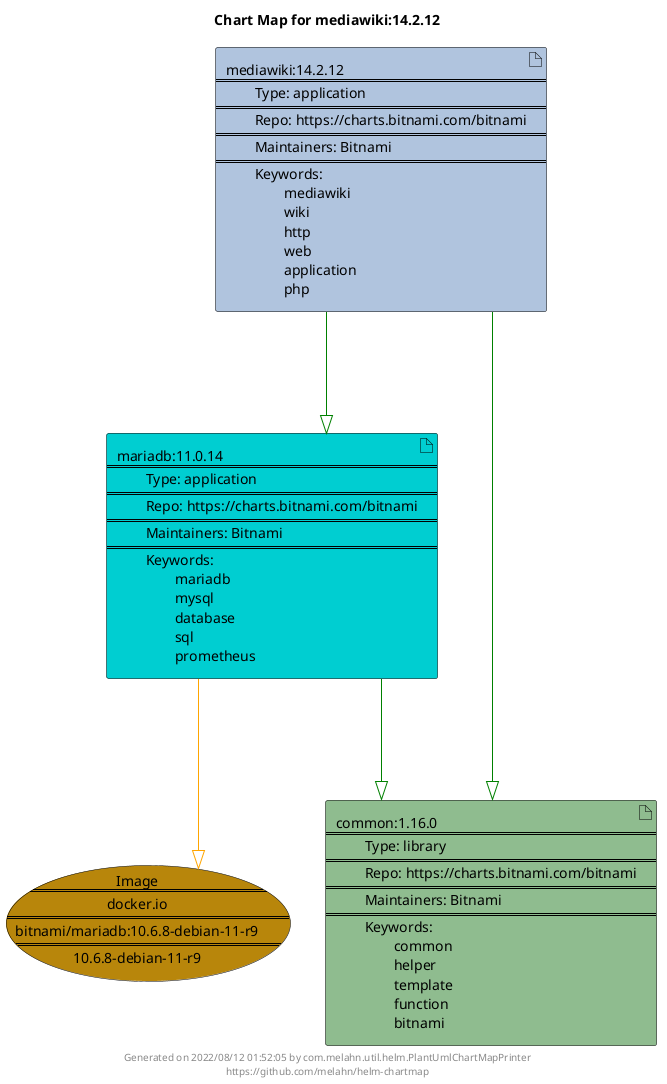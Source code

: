 @startuml
skinparam linetype ortho
skinparam backgroundColor white
skinparam usecaseBorderColor black
skinparam usecaseArrowColor LightSlateGray
skinparam artifactBorderColor black
skinparam artifactArrowColor LightSlateGray

title Chart Map for mediawiki:14.2.12

'There are 3 referenced Helm Charts
artifact "mariadb:11.0.14\n====\n\tType: application\n====\n\tRepo: https://charts.bitnami.com/bitnami\n====\n\tMaintainers: Bitnami\n====\n\tKeywords: \n\t\tmariadb\n\t\tmysql\n\t\tdatabase\n\t\tsql\n\t\tprometheus" as mariadb_11_0_14 #DarkTurquoise
artifact "mediawiki:14.2.12\n====\n\tType: application\n====\n\tRepo: https://charts.bitnami.com/bitnami\n====\n\tMaintainers: Bitnami\n====\n\tKeywords: \n\t\tmediawiki\n\t\twiki\n\t\thttp\n\t\tweb\n\t\tapplication\n\t\tphp" as mediawiki_14_2_12 #LightSteelBlue
artifact "common:1.16.0\n====\n\tType: library\n====\n\tRepo: https://charts.bitnami.com/bitnami\n====\n\tMaintainers: Bitnami\n====\n\tKeywords: \n\t\tcommon\n\t\thelper\n\t\ttemplate\n\t\tfunction\n\t\tbitnami" as common_1_16_0 #DarkSeaGreen

'There is one referenced Docker Image
usecase "Image\n====\ndocker.io\n====\nbitnami/mariadb:10.6.8-debian-11-r9\n====\n10.6.8-debian-11-r9" as docker_io_bitnami_mariadb_10_6_8_debian_11_r9 #DarkGoldenRod

'Chart Dependencies
mediawiki_14_2_12--[#green]-|>mariadb_11_0_14
mariadb_11_0_14--[#green]-|>common_1_16_0
mediawiki_14_2_12--[#green]-|>common_1_16_0
mariadb_11_0_14--[#orange]-|>docker_io_bitnami_mariadb_10_6_8_debian_11_r9

center footer Generated on 2022/08/12 01:52:05 by com.melahn.util.helm.PlantUmlChartMapPrinter\nhttps://github.com/melahn/helm-chartmap
@enduml
